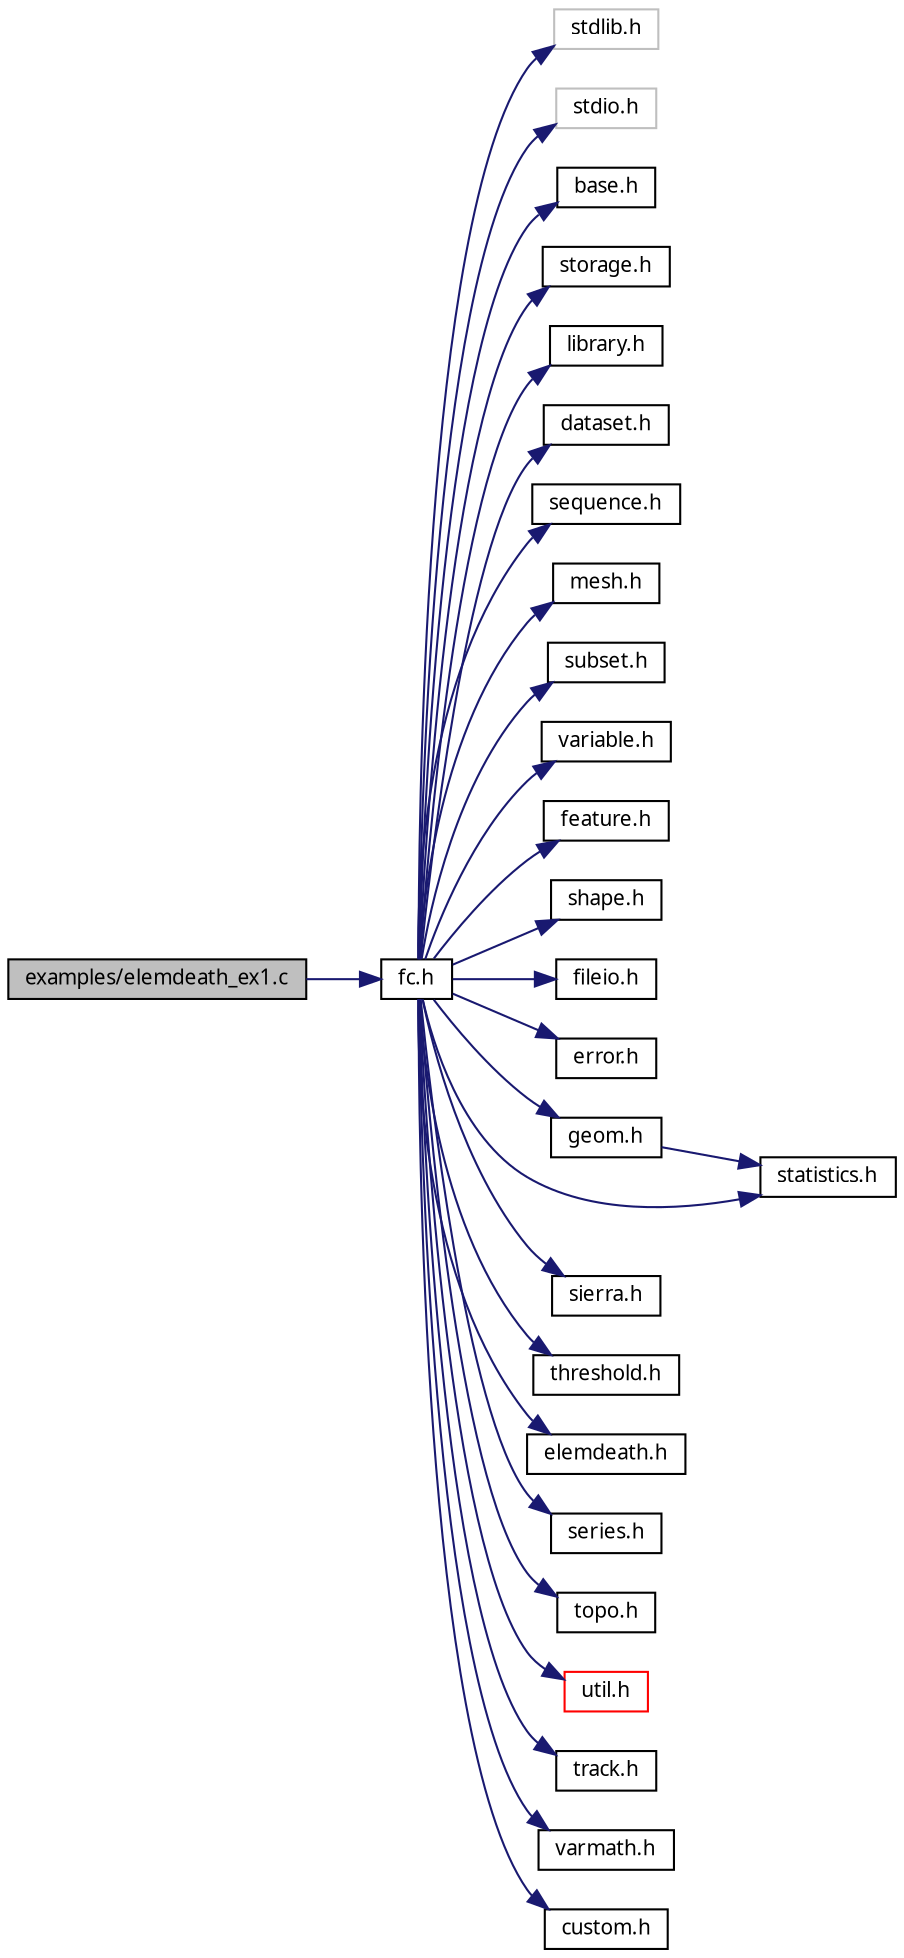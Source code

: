 digraph G
{
  edge [fontname="FreeSans.ttf",fontsize=10,labelfontname="FreeSans.ttf",labelfontsize=10];
  node [fontname="FreeSans.ttf",fontsize=10,shape=record];
  rankdir=LR;
  Node1 [label="examples/elemdeath_ex1.c",height=0.2,width=0.4,color="black", fillcolor="grey75", style="filled" fontcolor="black"];
  Node1 -> Node2 [color="midnightblue",fontsize=10,style="solid",fontname="FreeSans.ttf"];
  Node2 [label="fc.h",height=0.2,width=0.4,color="black", fillcolor="white", style="filled",URL="$fc_8h.html"];
  Node2 -> Node3 [color="midnightblue",fontsize=10,style="solid",fontname="FreeSans.ttf"];
  Node3 [label="stdlib.h",height=0.2,width=0.4,color="grey75", fillcolor="white", style="filled"];
  Node2 -> Node4 [color="midnightblue",fontsize=10,style="solid",fontname="FreeSans.ttf"];
  Node4 [label="stdio.h",height=0.2,width=0.4,color="grey75", fillcolor="white", style="filled"];
  Node2 -> Node5 [color="midnightblue",fontsize=10,style="solid",fontname="FreeSans.ttf"];
  Node5 [label="base.h",height=0.2,width=0.4,color="black", fillcolor="white", style="filled",URL="$base_8h.html"];
  Node2 -> Node6 [color="midnightblue",fontsize=10,style="solid",fontname="FreeSans.ttf"];
  Node6 [label="storage.h",height=0.2,width=0.4,color="black", fillcolor="white", style="filled",URL="$storage_8h.html"];
  Node2 -> Node7 [color="midnightblue",fontsize=10,style="solid",fontname="FreeSans.ttf"];
  Node7 [label="library.h",height=0.2,width=0.4,color="black", fillcolor="white", style="filled",URL="$library_8h.html"];
  Node2 -> Node8 [color="midnightblue",fontsize=10,style="solid",fontname="FreeSans.ttf"];
  Node8 [label="dataset.h",height=0.2,width=0.4,color="black", fillcolor="white", style="filled",URL="$dataset_8h.html"];
  Node2 -> Node9 [color="midnightblue",fontsize=10,style="solid",fontname="FreeSans.ttf"];
  Node9 [label="sequence.h",height=0.2,width=0.4,color="black", fillcolor="white", style="filled",URL="$sequence_8h.html"];
  Node2 -> Node10 [color="midnightblue",fontsize=10,style="solid",fontname="FreeSans.ttf"];
  Node10 [label="mesh.h",height=0.2,width=0.4,color="black", fillcolor="white", style="filled",URL="$mesh_8h.html"];
  Node2 -> Node11 [color="midnightblue",fontsize=10,style="solid",fontname="FreeSans.ttf"];
  Node11 [label="subset.h",height=0.2,width=0.4,color="black", fillcolor="white", style="filled",URL="$subset_8h.html"];
  Node2 -> Node12 [color="midnightblue",fontsize=10,style="solid",fontname="FreeSans.ttf"];
  Node12 [label="variable.h",height=0.2,width=0.4,color="black", fillcolor="white", style="filled",URL="$variable_8h.html"];
  Node2 -> Node13 [color="midnightblue",fontsize=10,style="solid",fontname="FreeSans.ttf"];
  Node13 [label="feature.h",height=0.2,width=0.4,color="black", fillcolor="white", style="filled",URL="$feature_8h.html"];
  Node2 -> Node14 [color="midnightblue",fontsize=10,style="solid",fontname="FreeSans.ttf"];
  Node14 [label="shape.h",height=0.2,width=0.4,color="black", fillcolor="white", style="filled",URL="$shape_8h.html"];
  Node2 -> Node15 [color="midnightblue",fontsize=10,style="solid",fontname="FreeSans.ttf"];
  Node15 [label="fileio.h",height=0.2,width=0.4,color="black", fillcolor="white", style="filled",URL="$fileio_8h.html"];
  Node2 -> Node16 [color="midnightblue",fontsize=10,style="solid",fontname="FreeSans.ttf"];
  Node16 [label="error.h",height=0.2,width=0.4,color="black", fillcolor="white", style="filled",URL="$error_8h.html"];
  Node2 -> Node17 [color="midnightblue",fontsize=10,style="solid",fontname="FreeSans.ttf"];
  Node17 [label="geom.h",height=0.2,width=0.4,color="black", fillcolor="white", style="filled",URL="$geom_8h.html"];
  Node17 -> Node18 [color="midnightblue",fontsize=10,style="solid",fontname="FreeSans.ttf"];
  Node18 [label="statistics.h",height=0.2,width=0.4,color="black", fillcolor="white", style="filled",URL="$statistics_8h.html"];
  Node2 -> Node19 [color="midnightblue",fontsize=10,style="solid",fontname="FreeSans.ttf"];
  Node19 [label="sierra.h",height=0.2,width=0.4,color="black", fillcolor="white", style="filled",URL="$sierra_8h.html"];
  Node2 -> Node18 [color="midnightblue",fontsize=10,style="solid",fontname="FreeSans.ttf"];
  Node2 -> Node20 [color="midnightblue",fontsize=10,style="solid",fontname="FreeSans.ttf"];
  Node20 [label="threshold.h",height=0.2,width=0.4,color="black", fillcolor="white", style="filled",URL="$threshold_8h.html"];
  Node2 -> Node21 [color="midnightblue",fontsize=10,style="solid",fontname="FreeSans.ttf"];
  Node21 [label="elemdeath.h",height=0.2,width=0.4,color="black", fillcolor="white", style="filled",URL="$elemdeath_8h.html"];
  Node2 -> Node22 [color="midnightblue",fontsize=10,style="solid",fontname="FreeSans.ttf"];
  Node22 [label="series.h",height=0.2,width=0.4,color="black", fillcolor="white", style="filled",URL="$series_8h.html"];
  Node2 -> Node23 [color="midnightblue",fontsize=10,style="solid",fontname="FreeSans.ttf"];
  Node23 [label="topo.h",height=0.2,width=0.4,color="black", fillcolor="white", style="filled",URL="$topo_8h.html"];
  Node2 -> Node24 [color="midnightblue",fontsize=10,style="solid",fontname="FreeSans.ttf"];
  Node24 [label="util.h",height=0.2,width=0.4,color="red", fillcolor="white", style="filled",URL="$util_8h.html"];
  Node2 -> Node25 [color="midnightblue",fontsize=10,style="solid",fontname="FreeSans.ttf"];
  Node25 [label="track.h",height=0.2,width=0.4,color="black", fillcolor="white", style="filled",URL="$track_8h.html"];
  Node2 -> Node26 [color="midnightblue",fontsize=10,style="solid",fontname="FreeSans.ttf"];
  Node26 [label="varmath.h",height=0.2,width=0.4,color="black", fillcolor="white", style="filled",URL="$varmath_8h.html"];
  Node2 -> Node27 [color="midnightblue",fontsize=10,style="solid",fontname="FreeSans.ttf"];
  Node27 [label="custom.h",height=0.2,width=0.4,color="black", fillcolor="white", style="filled",URL="$custom_8h.html"];
}
